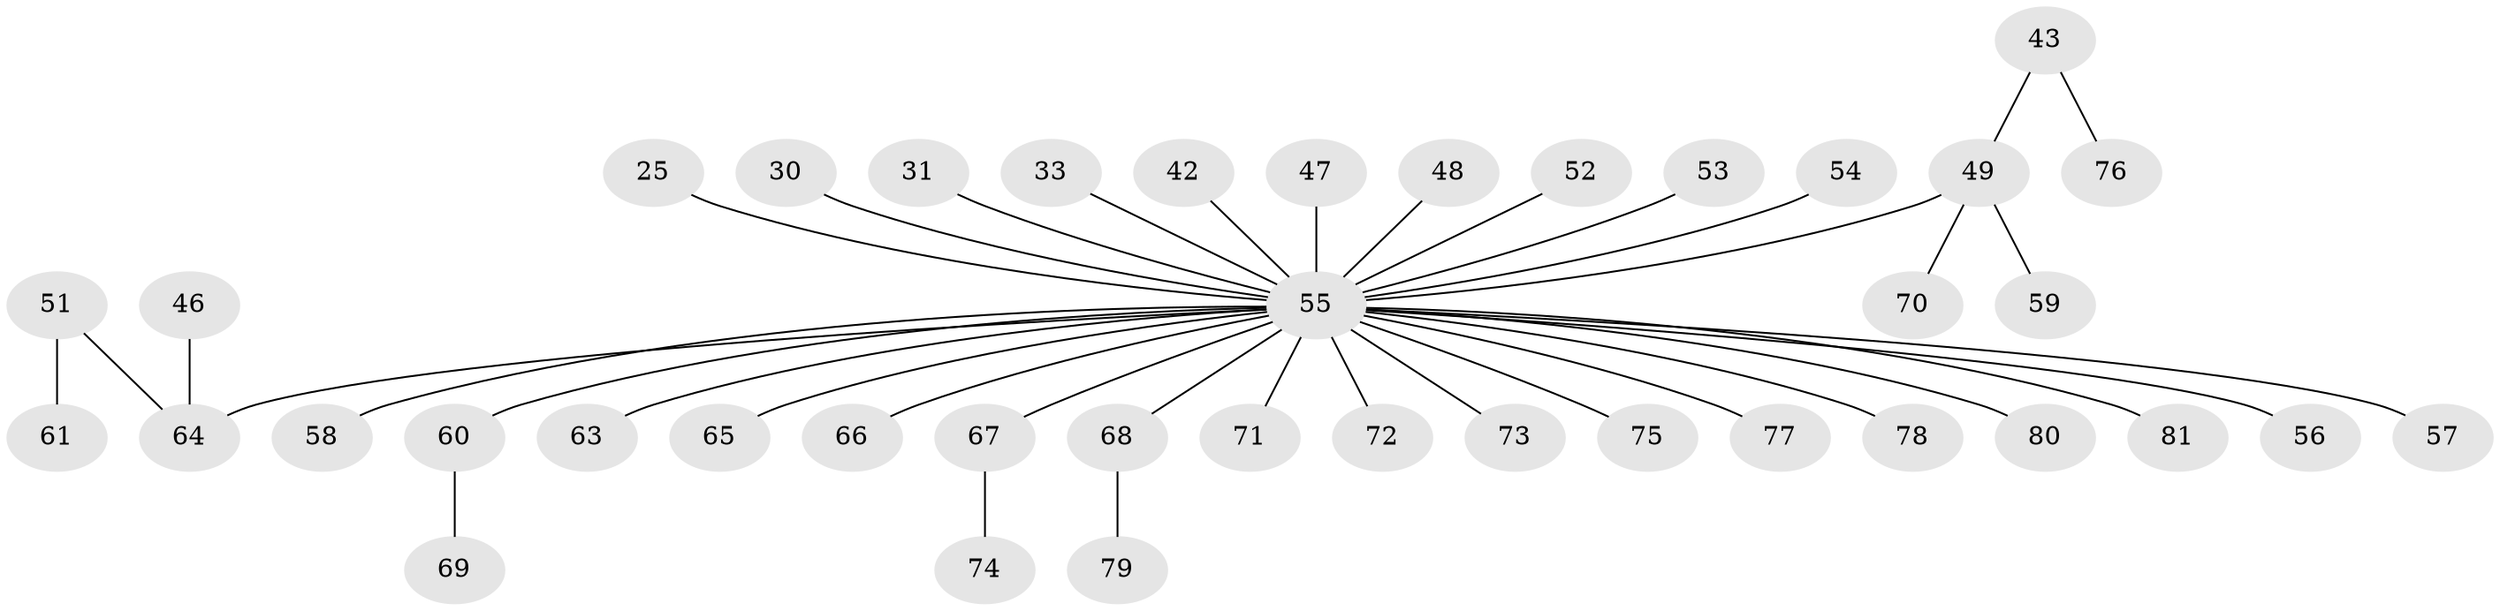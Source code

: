 // original degree distribution, {6: 0.024691358024691357, 3: 0.07407407407407407, 8: 0.012345679012345678, 4: 0.09876543209876543, 2: 0.2716049382716049, 1: 0.5061728395061729, 5: 0.012345679012345678}
// Generated by graph-tools (version 1.1) at 2025/56/03/04/25 21:56:54]
// undirected, 40 vertices, 39 edges
graph export_dot {
graph [start="1"]
  node [color=gray90,style=filled];
  25;
  30;
  31;
  33;
  42;
  43;
  46;
  47;
  48;
  49 [super="+16"];
  51;
  52;
  53;
  54;
  55 [super="+50"];
  56;
  57;
  58;
  59;
  60;
  61;
  63;
  64 [super="+39+27+41+45"];
  65;
  66;
  67 [super="+18+20+35+62"];
  68 [super="+40"];
  69;
  70;
  71;
  72;
  73;
  74;
  75;
  76;
  77;
  78;
  79;
  80;
  81;
  25 -- 55;
  30 -- 55;
  31 -- 55;
  33 -- 55;
  42 -- 55;
  43 -- 76;
  43 -- 49;
  46 -- 64;
  47 -- 55;
  48 -- 55;
  49 -- 70;
  49 -- 59;
  49 -- 55;
  51 -- 61;
  51 -- 64;
  52 -- 55;
  53 -- 55;
  54 -- 55;
  55 -- 72;
  55 -- 64;
  55 -- 65;
  55 -- 66;
  55 -- 67;
  55 -- 68;
  55 -- 71;
  55 -- 73;
  55 -- 75;
  55 -- 77;
  55 -- 78;
  55 -- 80;
  55 -- 81;
  55 -- 56;
  55 -- 57;
  55 -- 58;
  55 -- 60;
  55 -- 63;
  60 -- 69;
  67 -- 74;
  68 -- 79;
}
